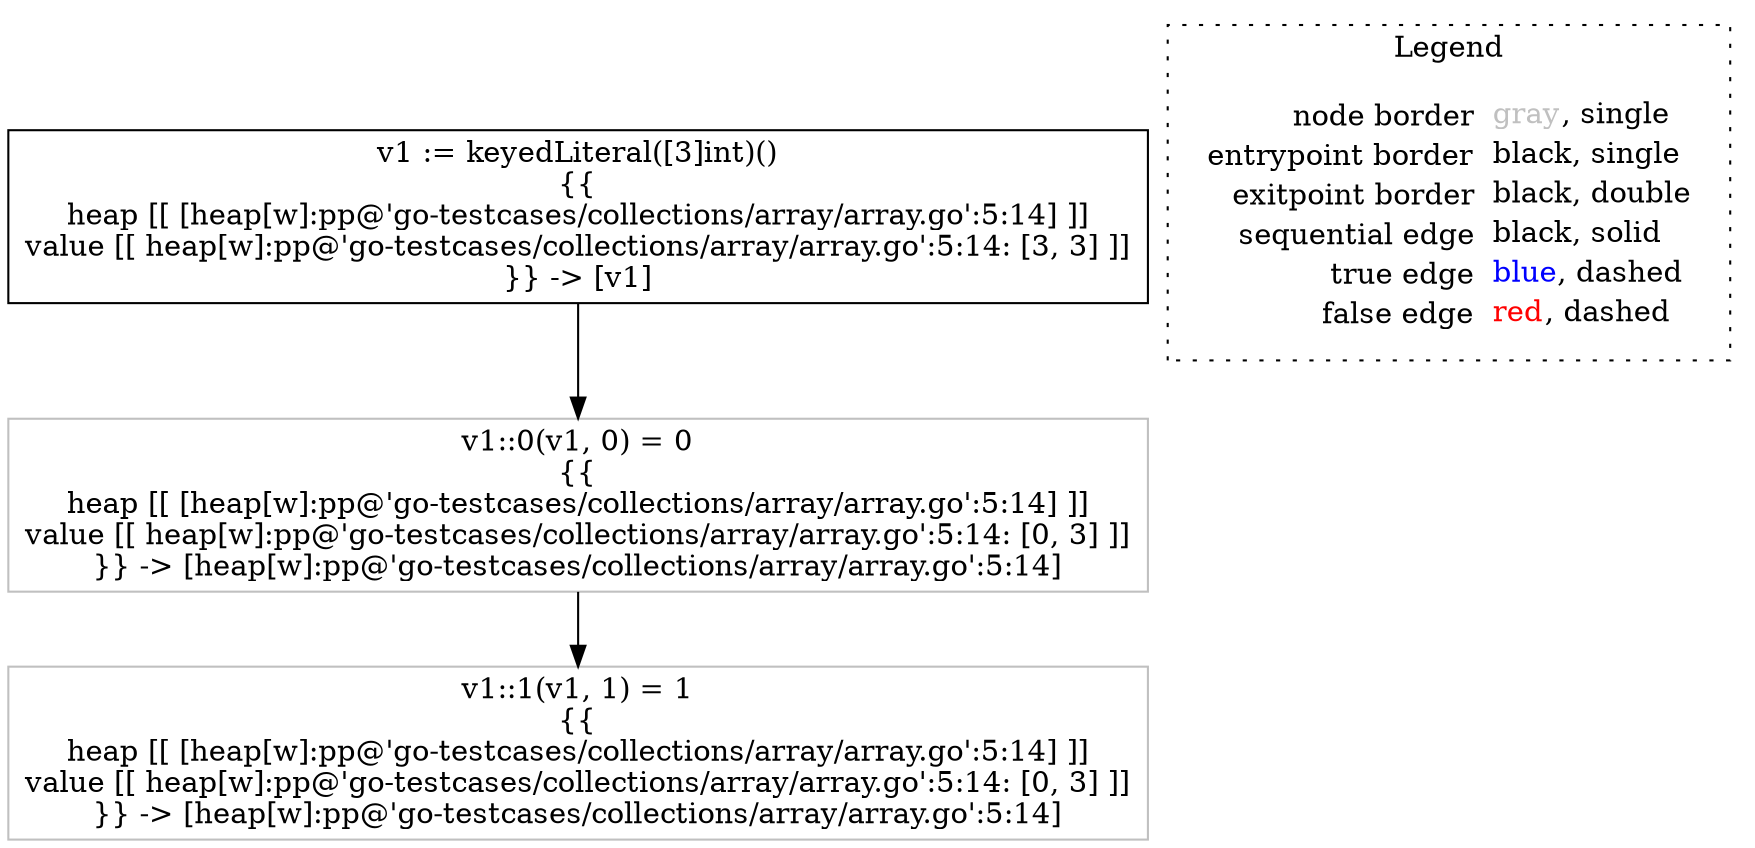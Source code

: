 digraph {
	"node0" [shape="rect",color="black",label=<v1 := keyedLiteral([3]int)()<BR/>{{<BR/>heap [[ [heap[w]:pp@'go-testcases/collections/array/array.go':5:14] ]]<BR/>value [[ heap[w]:pp@'go-testcases/collections/array/array.go':5:14: [3, 3] ]]<BR/>}} -&gt; [v1]>];
	"node1" [shape="rect",color="gray",label=<v1::1(v1, 1) = 1<BR/>{{<BR/>heap [[ [heap[w]:pp@'go-testcases/collections/array/array.go':5:14] ]]<BR/>value [[ heap[w]:pp@'go-testcases/collections/array/array.go':5:14: [0, 3] ]]<BR/>}} -&gt; [heap[w]:pp@'go-testcases/collections/array/array.go':5:14]>];
	"node2" [shape="rect",color="gray",label=<v1::0(v1, 0) = 0<BR/>{{<BR/>heap [[ [heap[w]:pp@'go-testcases/collections/array/array.go':5:14] ]]<BR/>value [[ heap[w]:pp@'go-testcases/collections/array/array.go':5:14: [0, 3] ]]<BR/>}} -&gt; [heap[w]:pp@'go-testcases/collections/array/array.go':5:14]>];
	"node0" -> "node2" [color="black"];
	"node2" -> "node1" [color="black"];
subgraph cluster_legend {
	label="Legend";
	style=dotted;
	node [shape=plaintext];
	"legend" [label=<<table border="0" cellpadding="2" cellspacing="0" cellborder="0"><tr><td align="right">node border&nbsp;</td><td align="left"><font color="gray">gray</font>, single</td></tr><tr><td align="right">entrypoint border&nbsp;</td><td align="left"><font color="black">black</font>, single</td></tr><tr><td align="right">exitpoint border&nbsp;</td><td align="left"><font color="black">black</font>, double</td></tr><tr><td align="right">sequential edge&nbsp;</td><td align="left"><font color="black">black</font>, solid</td></tr><tr><td align="right">true edge&nbsp;</td><td align="left"><font color="blue">blue</font>, dashed</td></tr><tr><td align="right">false edge&nbsp;</td><td align="left"><font color="red">red</font>, dashed</td></tr></table>>];
}

}
